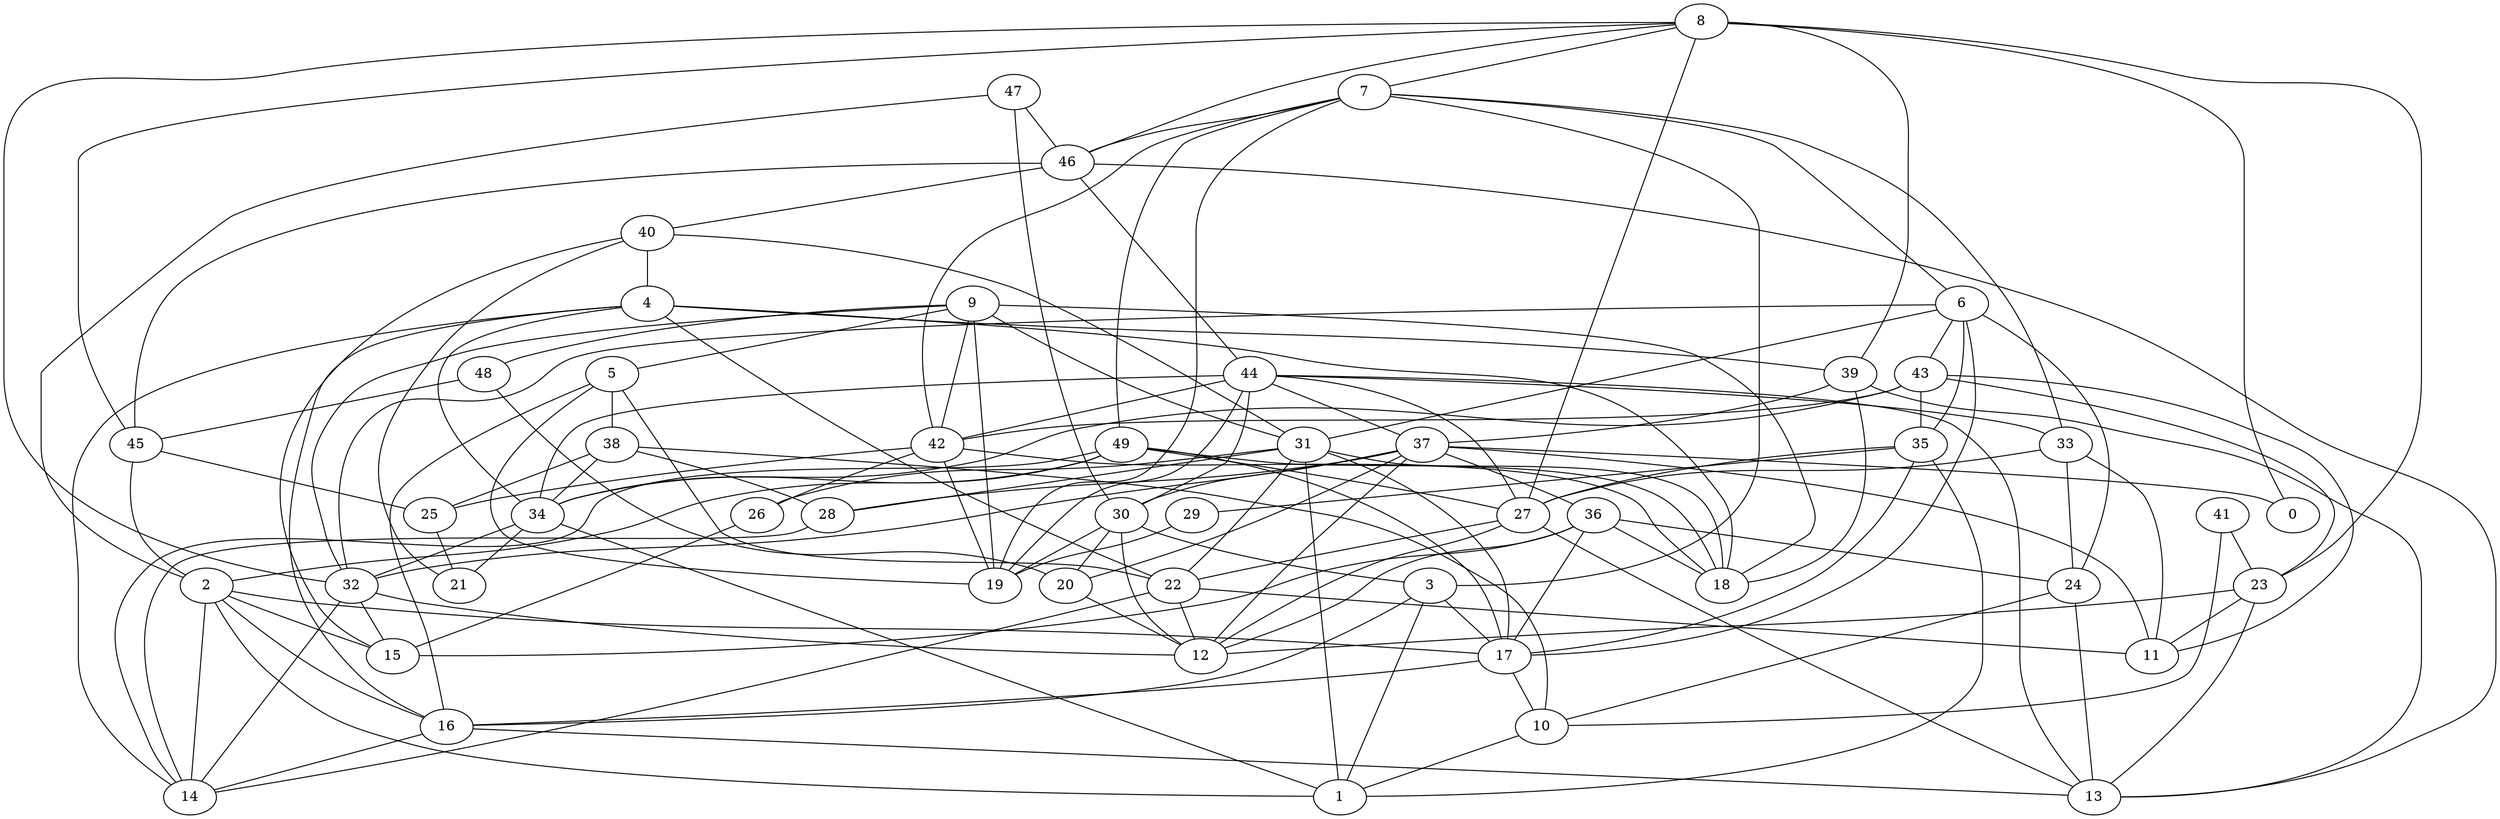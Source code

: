 digraph GG_graph {

subgraph G_graph {
edge [color = black]
"4" -> "34" [dir = none]
"5" -> "19" [dir = none]
"48" -> "20" [dir = none]
"38" -> "10" [dir = none]
"46" -> "45" [dir = none]
"23" -> "12" [dir = none]
"23" -> "13" [dir = none]
"9" -> "31" [dir = none]
"8" -> "0" [dir = none]
"47" -> "30" [dir = none]
"16" -> "13" [dir = none]
"16" -> "14" [dir = none]
"41" -> "10" [dir = none]
"31" -> "26" [dir = none]
"31" -> "28" [dir = none]
"37" -> "11" [dir = none]
"37" -> "30" [dir = none]
"37" -> "20" [dir = none]
"37" -> "0" [dir = none]
"37" -> "32" [dir = none]
"36" -> "24" [dir = none]
"22" -> "14" [dir = none]
"17" -> "16" [dir = none]
"40" -> "31" [dir = none]
"7" -> "33" [dir = none]
"7" -> "3" [dir = none]
"10" -> "1" [dir = none]
"42" -> "18" [dir = none]
"49" -> "34" [dir = none]
"25" -> "21" [dir = none]
"2" -> "15" [dir = none]
"32" -> "15" [dir = none]
"45" -> "2" [dir = none]
"3" -> "16" [dir = none]
"6" -> "24" [dir = none]
"6" -> "17" [dir = none]
"6" -> "31" [dir = none]
"6" -> "32" [dir = none]
"34" -> "21" [dir = none]
"34" -> "32" [dir = none]
"34" -> "1" [dir = none]
"43" -> "42" [dir = none]
"43" -> "34" [dir = none]
"39" -> "18" [dir = none]
"35" -> "29" [dir = none]
"35" -> "17" [dir = none]
"44" -> "19" [dir = none]
"44" -> "27" [dir = none]
"44" -> "37" [dir = none]
"46" -> "13" [dir = none]
"46" -> "40" [dir = none]
"42" -> "25" [dir = none]
"39" -> "13" [dir = none]
"44" -> "42" [dir = none]
"44" -> "30" [dir = none]
"7" -> "6" [dir = none]
"29" -> "19" [dir = none]
"31" -> "1" [dir = none]
"8" -> "7" [dir = none]
"22" -> "11" [dir = none]
"8" -> "27" [dir = none]
"38" -> "25" [dir = none]
"40" -> "15" [dir = none]
"31" -> "22" [dir = none]
"30" -> "3" [dir = none]
"9" -> "18" [dir = none]
"43" -> "23" [dir = none]
"36" -> "15" [dir = none]
"39" -> "37" [dir = none]
"49" -> "2" [dir = none]
"36" -> "12" [dir = none]
"23" -> "11" [dir = none]
"9" -> "19" [dir = none]
"27" -> "13" [dir = none]
"48" -> "45" [dir = none]
"47" -> "2" [dir = none]
"36" -> "17" [dir = none]
"36" -> "18" [dir = none]
"7" -> "49" [dir = none]
"9" -> "32" [dir = none]
"32" -> "12" [dir = none]
"8" -> "39" [dir = none]
"45" -> "25" [dir = none]
"7" -> "42" [dir = none]
"38" -> "28" [dir = none]
"35" -> "27" [dir = none]
"49" -> "14" [dir = none]
"30" -> "20" [dir = none]
"41" -> "23" [dir = none]
"38" -> "34" [dir = none]
"35" -> "1" [dir = none]
"30" -> "19" [dir = none]
"44" -> "33" [dir = none]
"33" -> "11" [dir = none]
"5" -> "22" [dir = none]
"37" -> "12" [dir = none]
"43" -> "11" [dir = none]
"8" -> "23" [dir = none]
"49" -> "17" [dir = none]
"20" -> "12" [dir = none]
"4" -> "39" [dir = none]
"30" -> "12" [dir = none]
"3" -> "17" [dir = none]
"27" -> "12" [dir = none]
"49" -> "27" [dir = none]
"8" -> "32" [dir = none]
"27" -> "22" [dir = none]
"37" -> "36" [dir = none]
"28" -> "14" [dir = none]
"46" -> "44" [dir = none]
"49" -> "18" [dir = none]
"6" -> "43" [dir = none]
"9" -> "42" [dir = none]
"31" -> "18" [dir = none]
"4" -> "14" [dir = none]
"9" -> "48" [dir = none]
"2" -> "16" [dir = none]
"7" -> "19" [dir = none]
"22" -> "12" [dir = none]
"33" -> "27" [dir = none]
"8" -> "46" [dir = none]
"24" -> "10" [dir = none]
"4" -> "22" [dir = none]
"33" -> "24" [dir = none]
"32" -> "14" [dir = none]
"40" -> "4" [dir = none]
"43" -> "35" [dir = none]
"17" -> "10" [dir = none]
"31" -> "17" [dir = none]
"42" -> "26" [dir = none]
"5" -> "38" [dir = none]
"3" -> "1" [dir = none]
"2" -> "14" [dir = none]
"44" -> "34" [dir = none]
"7" -> "46" [dir = none]
"6" -> "35" [dir = none]
"4" -> "16" [dir = none]
"42" -> "19" [dir = none]
"5" -> "16" [dir = none]
"8" -> "45" [dir = none]
"44" -> "13" [dir = none]
"26" -> "15" [dir = none]
"37" -> "28" [dir = none]
"24" -> "13" [dir = none]
"9" -> "5" [dir = none]
"4" -> "18" [dir = none]
"47" -> "46" [dir = none]
"2" -> "17" [dir = none]
"2" -> "1" [dir = none]
"40" -> "21" [dir = none]
}

}

